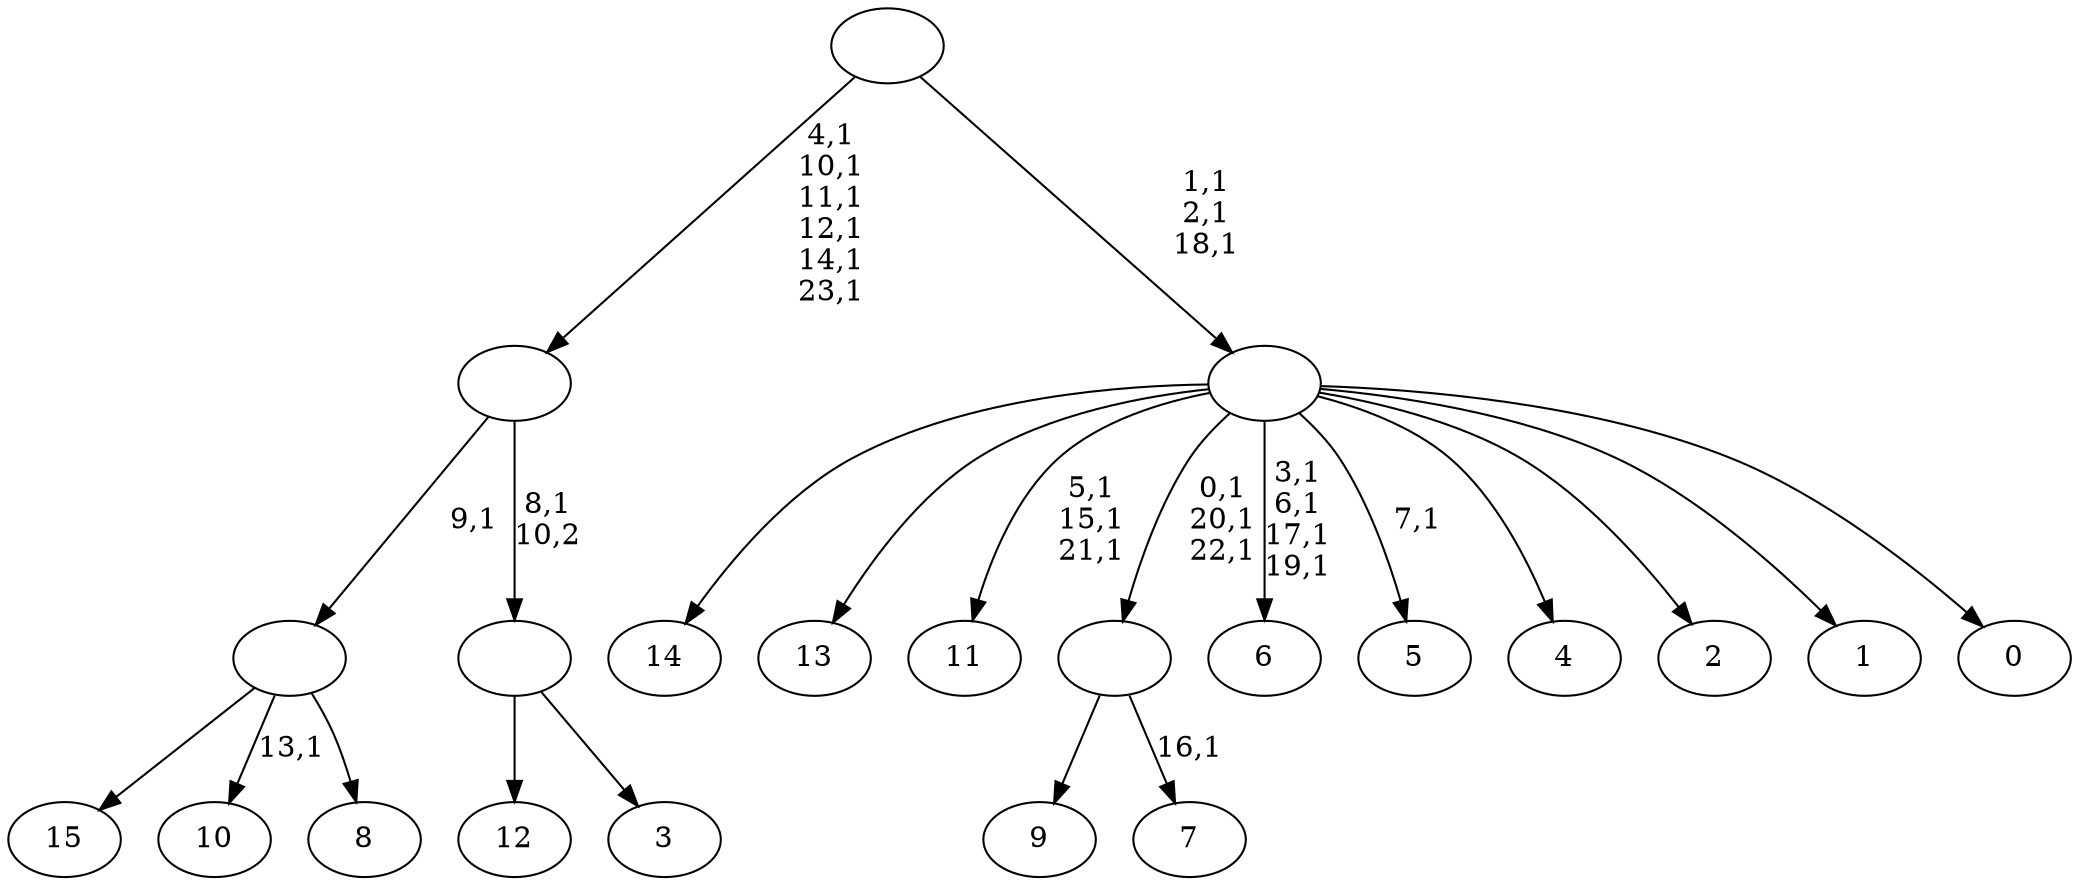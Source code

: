 digraph T {
	40 [label="15"]
	39 [label="14"]
	38 [label="13"]
	37 [label="12"]
	36 [label="11"]
	32 [label="10"]
	30 [label="9"]
	29 [label="8"]
	28 [label=""]
	27 [label="7"]
	25 [label=""]
	22 [label="6"]
	17 [label="5"]
	15 [label="4"]
	14 [label="3"]
	13 [label=""]
	12 [label=""]
	6 [label="2"]
	5 [label="1"]
	4 [label="0"]
	3 [label=""]
	0 [label=""]
	28 -> 32 [label="13,1"]
	28 -> 40 [label=""]
	28 -> 29 [label=""]
	25 -> 27 [label="16,1"]
	25 -> 30 [label=""]
	13 -> 37 [label=""]
	13 -> 14 [label=""]
	12 -> 28 [label="9,1"]
	12 -> 13 [label="8,1\n10,2"]
	3 -> 17 [label="7,1"]
	3 -> 22 [label="3,1\n6,1\n17,1\n19,1"]
	3 -> 25 [label="0,1\n20,1\n22,1"]
	3 -> 36 [label="5,1\n15,1\n21,1"]
	3 -> 39 [label=""]
	3 -> 38 [label=""]
	3 -> 15 [label=""]
	3 -> 6 [label=""]
	3 -> 5 [label=""]
	3 -> 4 [label=""]
	0 -> 3 [label="1,1\n2,1\n18,1"]
	0 -> 12 [label="4,1\n10,1\n11,1\n12,1\n14,1\n23,1"]
}
